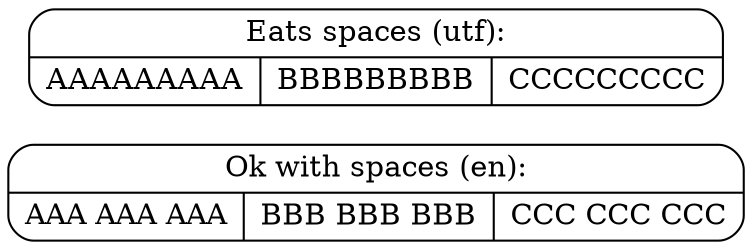 digraph G { 
 rankdir=LR;  
 node[shape=record style=rounded];
 reclat[label="Ok with spaces (en):|{ AAA AAA AAA | BBB BBB BBB | CCC CCC CCC }"];
 recrus[label="Eats spaces (utf):|{ ААА ААА ААА | ВВВ ВВВ ВВВ | ССС ССС ССС }"];
}
